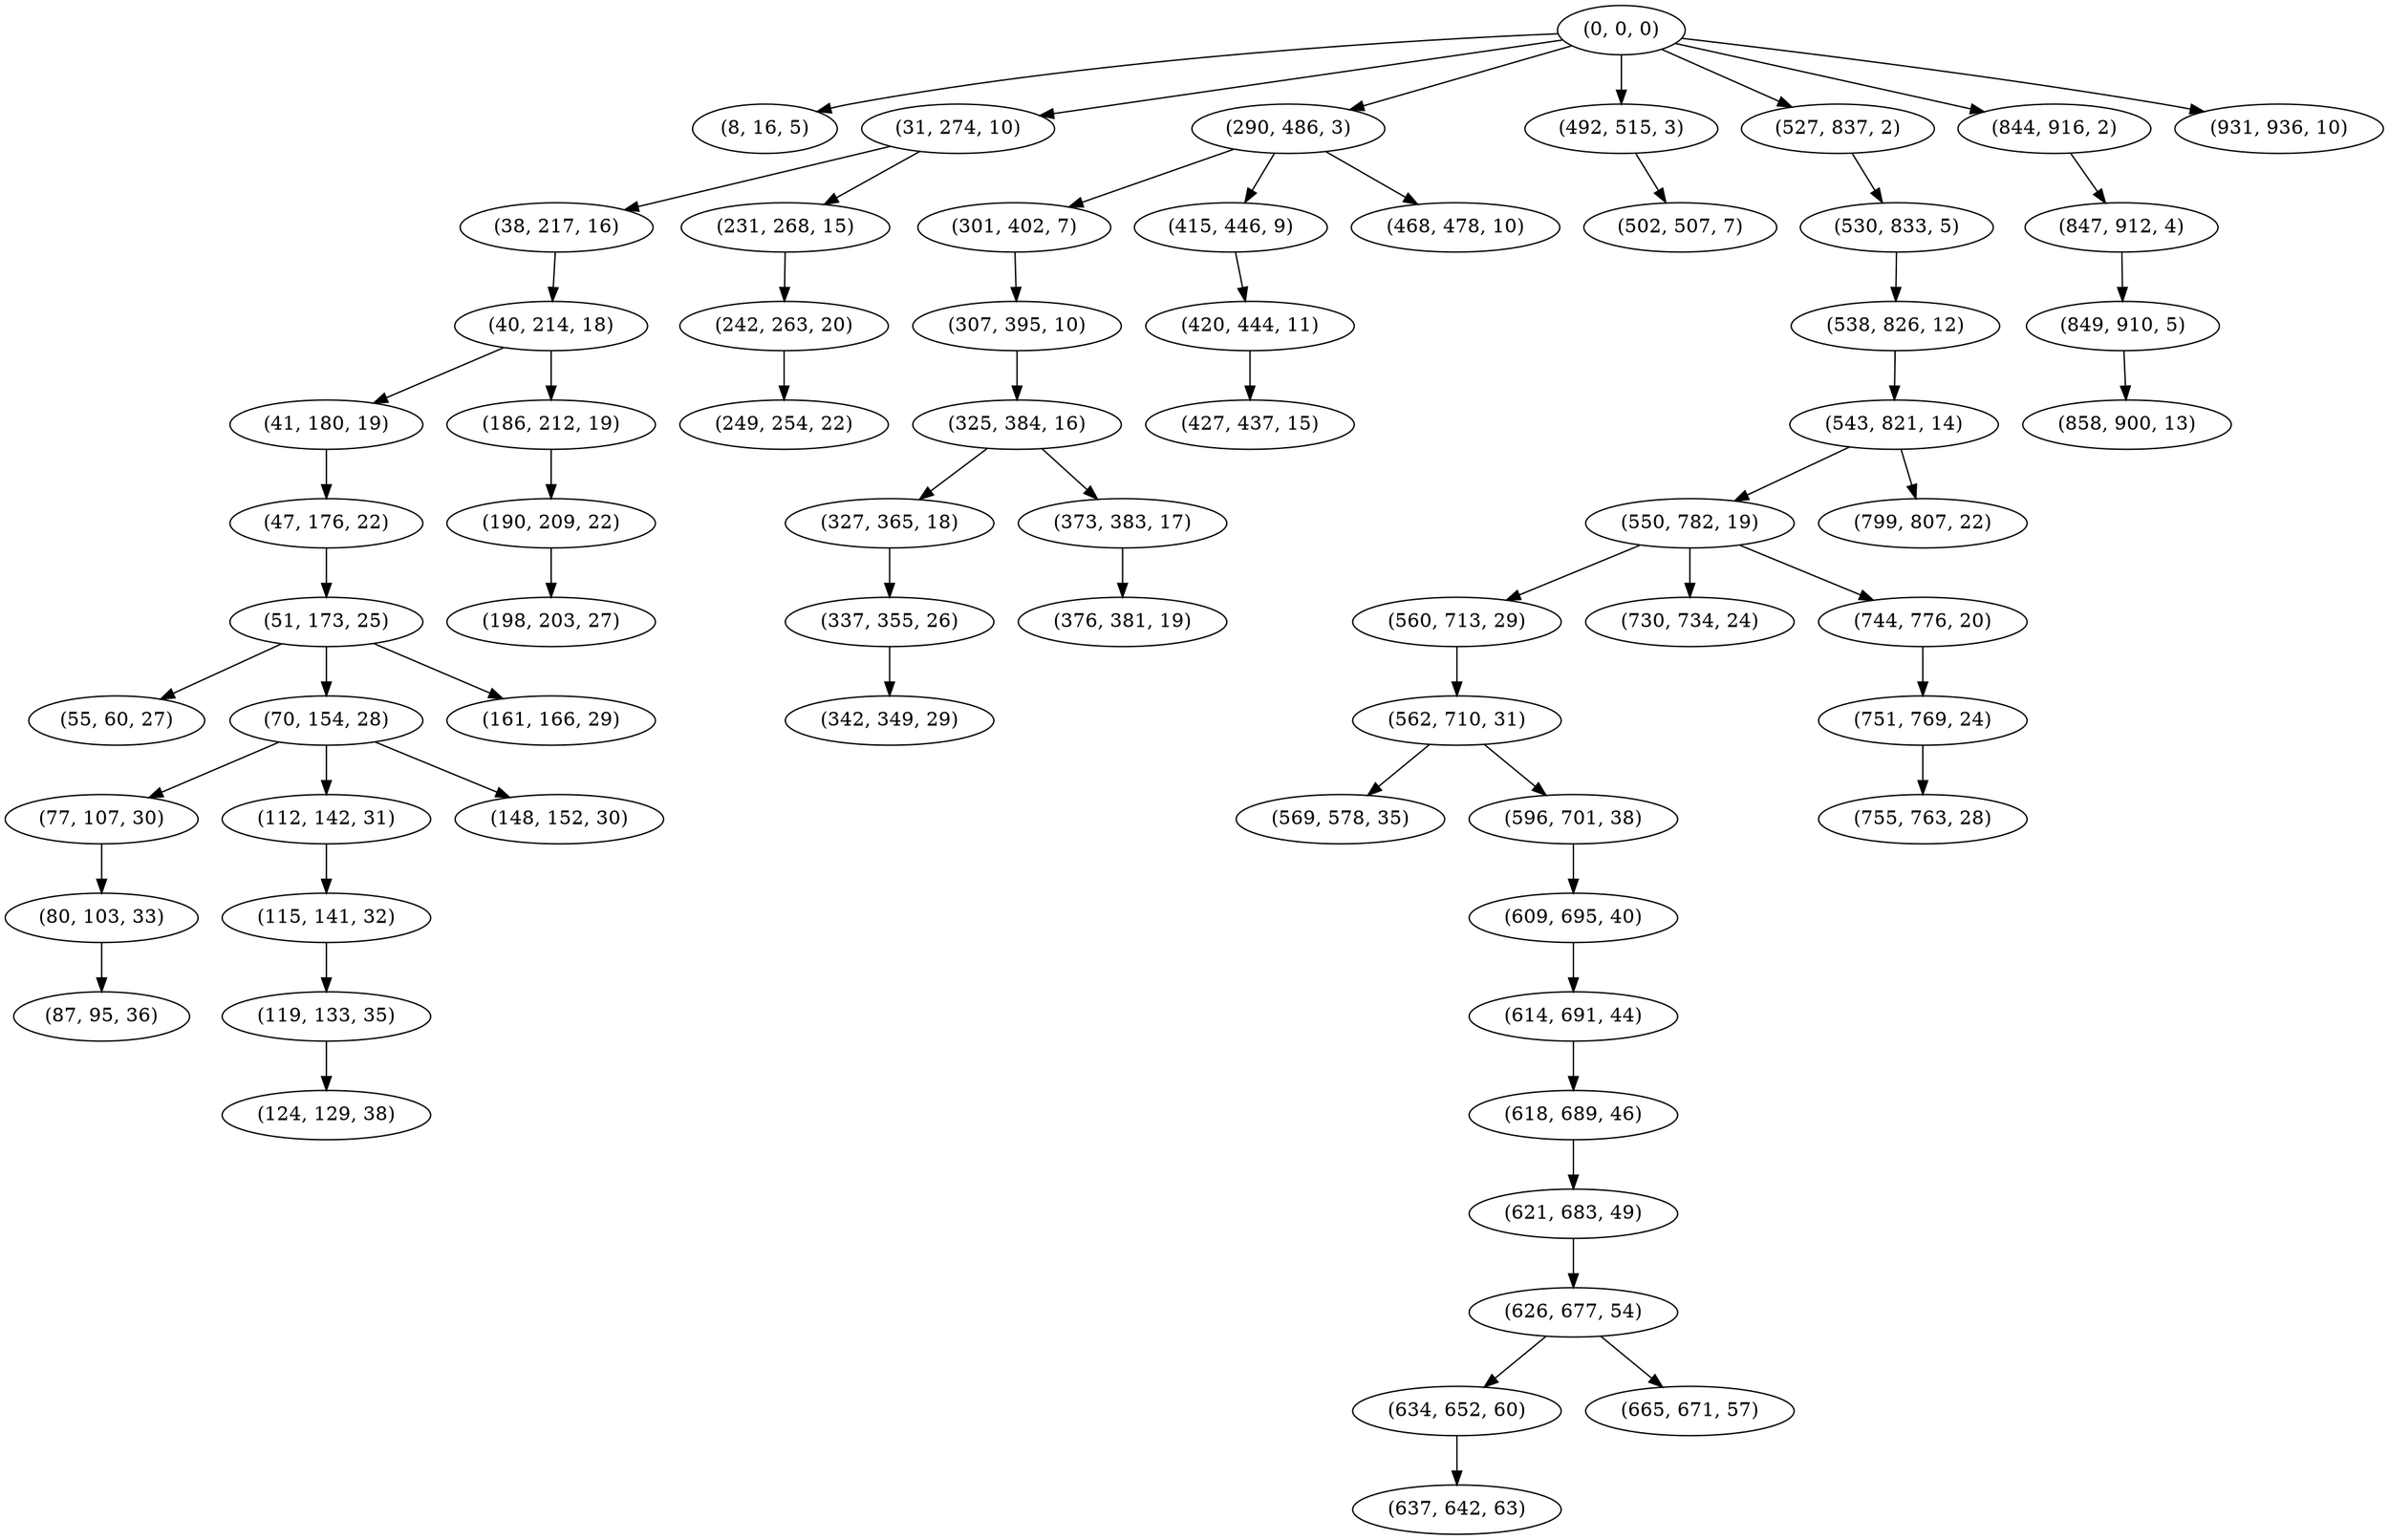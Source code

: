 digraph tree {
    "(0, 0, 0)";
    "(8, 16, 5)";
    "(31, 274, 10)";
    "(38, 217, 16)";
    "(40, 214, 18)";
    "(41, 180, 19)";
    "(47, 176, 22)";
    "(51, 173, 25)";
    "(55, 60, 27)";
    "(70, 154, 28)";
    "(77, 107, 30)";
    "(80, 103, 33)";
    "(87, 95, 36)";
    "(112, 142, 31)";
    "(115, 141, 32)";
    "(119, 133, 35)";
    "(124, 129, 38)";
    "(148, 152, 30)";
    "(161, 166, 29)";
    "(186, 212, 19)";
    "(190, 209, 22)";
    "(198, 203, 27)";
    "(231, 268, 15)";
    "(242, 263, 20)";
    "(249, 254, 22)";
    "(290, 486, 3)";
    "(301, 402, 7)";
    "(307, 395, 10)";
    "(325, 384, 16)";
    "(327, 365, 18)";
    "(337, 355, 26)";
    "(342, 349, 29)";
    "(373, 383, 17)";
    "(376, 381, 19)";
    "(415, 446, 9)";
    "(420, 444, 11)";
    "(427, 437, 15)";
    "(468, 478, 10)";
    "(492, 515, 3)";
    "(502, 507, 7)";
    "(527, 837, 2)";
    "(530, 833, 5)";
    "(538, 826, 12)";
    "(543, 821, 14)";
    "(550, 782, 19)";
    "(560, 713, 29)";
    "(562, 710, 31)";
    "(569, 578, 35)";
    "(596, 701, 38)";
    "(609, 695, 40)";
    "(614, 691, 44)";
    "(618, 689, 46)";
    "(621, 683, 49)";
    "(626, 677, 54)";
    "(634, 652, 60)";
    "(637, 642, 63)";
    "(665, 671, 57)";
    "(730, 734, 24)";
    "(744, 776, 20)";
    "(751, 769, 24)";
    "(755, 763, 28)";
    "(799, 807, 22)";
    "(844, 916, 2)";
    "(847, 912, 4)";
    "(849, 910, 5)";
    "(858, 900, 13)";
    "(931, 936, 10)";
    "(0, 0, 0)" -> "(8, 16, 5)";
    "(0, 0, 0)" -> "(31, 274, 10)";
    "(0, 0, 0)" -> "(290, 486, 3)";
    "(0, 0, 0)" -> "(492, 515, 3)";
    "(0, 0, 0)" -> "(527, 837, 2)";
    "(0, 0, 0)" -> "(844, 916, 2)";
    "(0, 0, 0)" -> "(931, 936, 10)";
    "(31, 274, 10)" -> "(38, 217, 16)";
    "(31, 274, 10)" -> "(231, 268, 15)";
    "(38, 217, 16)" -> "(40, 214, 18)";
    "(40, 214, 18)" -> "(41, 180, 19)";
    "(40, 214, 18)" -> "(186, 212, 19)";
    "(41, 180, 19)" -> "(47, 176, 22)";
    "(47, 176, 22)" -> "(51, 173, 25)";
    "(51, 173, 25)" -> "(55, 60, 27)";
    "(51, 173, 25)" -> "(70, 154, 28)";
    "(51, 173, 25)" -> "(161, 166, 29)";
    "(70, 154, 28)" -> "(77, 107, 30)";
    "(70, 154, 28)" -> "(112, 142, 31)";
    "(70, 154, 28)" -> "(148, 152, 30)";
    "(77, 107, 30)" -> "(80, 103, 33)";
    "(80, 103, 33)" -> "(87, 95, 36)";
    "(112, 142, 31)" -> "(115, 141, 32)";
    "(115, 141, 32)" -> "(119, 133, 35)";
    "(119, 133, 35)" -> "(124, 129, 38)";
    "(186, 212, 19)" -> "(190, 209, 22)";
    "(190, 209, 22)" -> "(198, 203, 27)";
    "(231, 268, 15)" -> "(242, 263, 20)";
    "(242, 263, 20)" -> "(249, 254, 22)";
    "(290, 486, 3)" -> "(301, 402, 7)";
    "(290, 486, 3)" -> "(415, 446, 9)";
    "(290, 486, 3)" -> "(468, 478, 10)";
    "(301, 402, 7)" -> "(307, 395, 10)";
    "(307, 395, 10)" -> "(325, 384, 16)";
    "(325, 384, 16)" -> "(327, 365, 18)";
    "(325, 384, 16)" -> "(373, 383, 17)";
    "(327, 365, 18)" -> "(337, 355, 26)";
    "(337, 355, 26)" -> "(342, 349, 29)";
    "(373, 383, 17)" -> "(376, 381, 19)";
    "(415, 446, 9)" -> "(420, 444, 11)";
    "(420, 444, 11)" -> "(427, 437, 15)";
    "(492, 515, 3)" -> "(502, 507, 7)";
    "(527, 837, 2)" -> "(530, 833, 5)";
    "(530, 833, 5)" -> "(538, 826, 12)";
    "(538, 826, 12)" -> "(543, 821, 14)";
    "(543, 821, 14)" -> "(550, 782, 19)";
    "(543, 821, 14)" -> "(799, 807, 22)";
    "(550, 782, 19)" -> "(560, 713, 29)";
    "(550, 782, 19)" -> "(730, 734, 24)";
    "(550, 782, 19)" -> "(744, 776, 20)";
    "(560, 713, 29)" -> "(562, 710, 31)";
    "(562, 710, 31)" -> "(569, 578, 35)";
    "(562, 710, 31)" -> "(596, 701, 38)";
    "(596, 701, 38)" -> "(609, 695, 40)";
    "(609, 695, 40)" -> "(614, 691, 44)";
    "(614, 691, 44)" -> "(618, 689, 46)";
    "(618, 689, 46)" -> "(621, 683, 49)";
    "(621, 683, 49)" -> "(626, 677, 54)";
    "(626, 677, 54)" -> "(634, 652, 60)";
    "(626, 677, 54)" -> "(665, 671, 57)";
    "(634, 652, 60)" -> "(637, 642, 63)";
    "(744, 776, 20)" -> "(751, 769, 24)";
    "(751, 769, 24)" -> "(755, 763, 28)";
    "(844, 916, 2)" -> "(847, 912, 4)";
    "(847, 912, 4)" -> "(849, 910, 5)";
    "(849, 910, 5)" -> "(858, 900, 13)";
}
